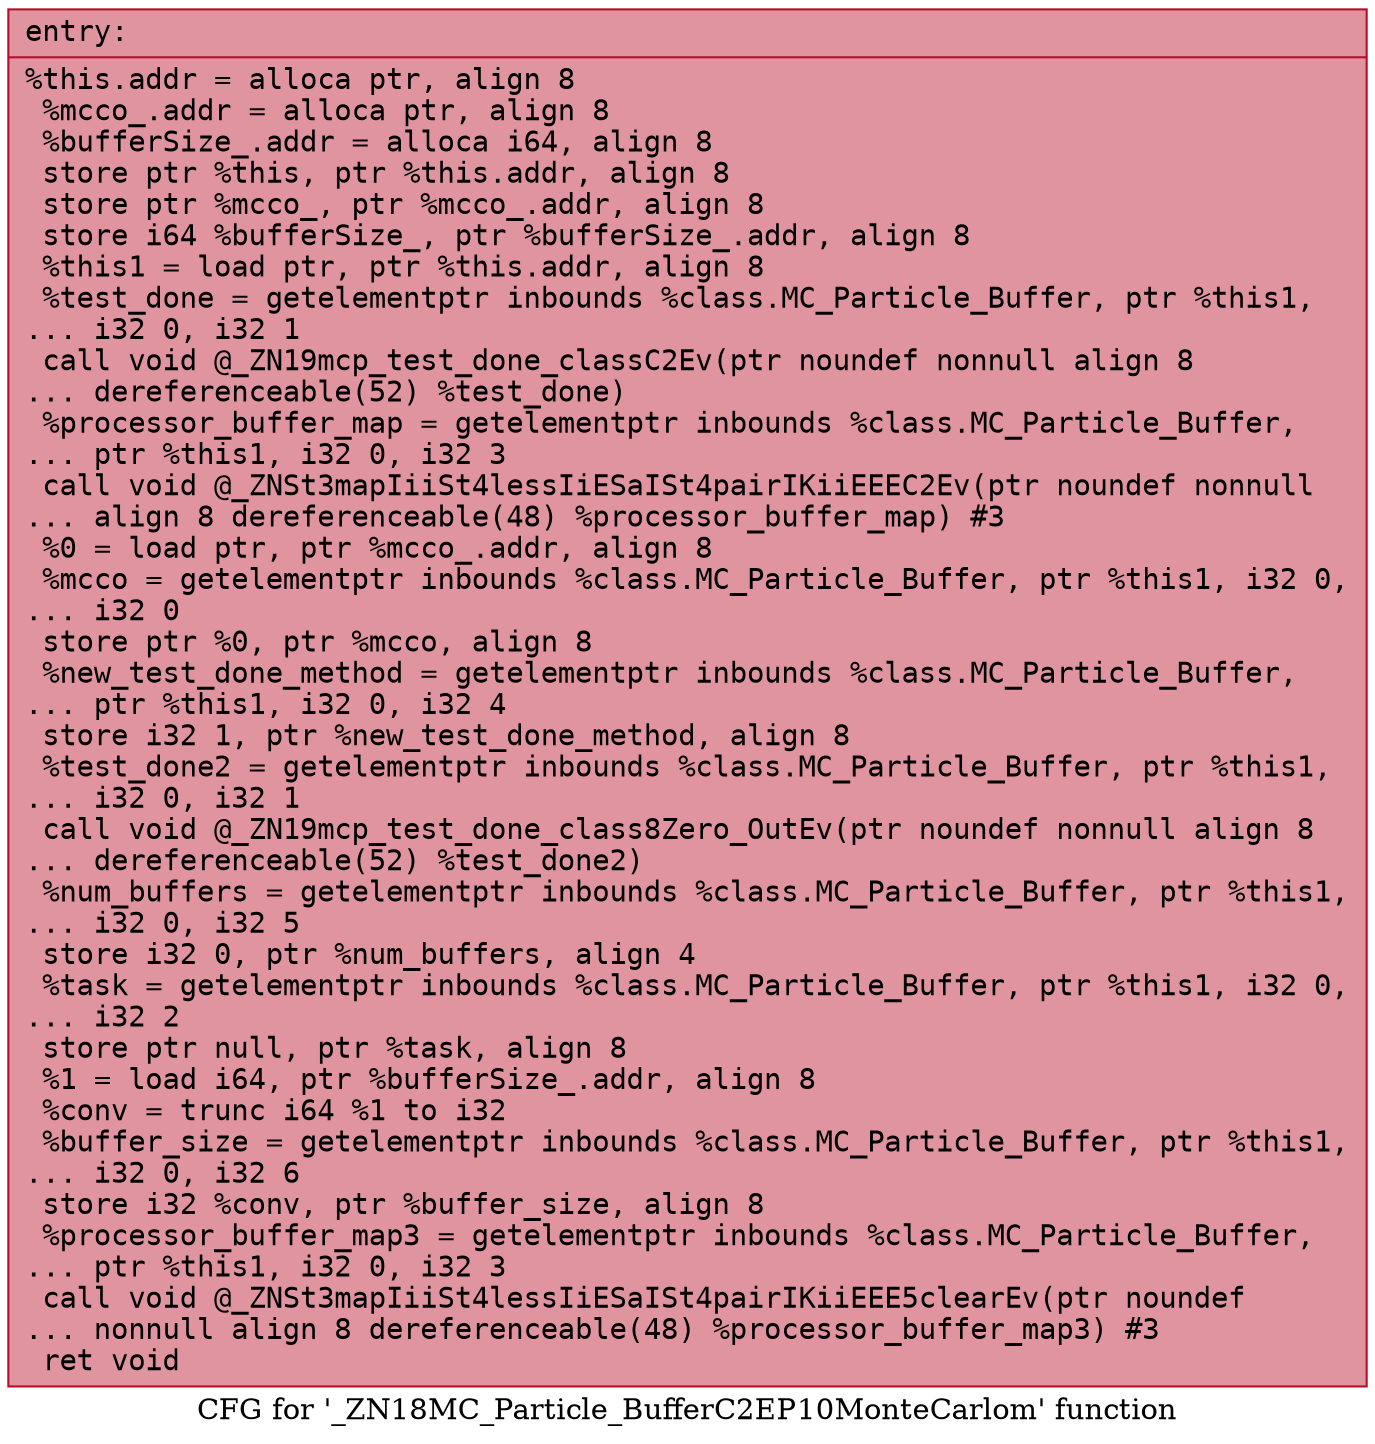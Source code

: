 digraph "CFG for '_ZN18MC_Particle_BufferC2EP10MonteCarlom' function" {
	label="CFG for '_ZN18MC_Particle_BufferC2EP10MonteCarlom' function";

	Node0x558b6944d110 [shape=record,color="#b70d28ff", style=filled, fillcolor="#b70d2870" fontname="Courier",label="{entry:\l|  %this.addr = alloca ptr, align 8\l  %mcco_.addr = alloca ptr, align 8\l  %bufferSize_.addr = alloca i64, align 8\l  store ptr %this, ptr %this.addr, align 8\l  store ptr %mcco_, ptr %mcco_.addr, align 8\l  store i64 %bufferSize_, ptr %bufferSize_.addr, align 8\l  %this1 = load ptr, ptr %this.addr, align 8\l  %test_done = getelementptr inbounds %class.MC_Particle_Buffer, ptr %this1,\l... i32 0, i32 1\l  call void @_ZN19mcp_test_done_classC2Ev(ptr noundef nonnull align 8\l... dereferenceable(52) %test_done)\l  %processor_buffer_map = getelementptr inbounds %class.MC_Particle_Buffer,\l... ptr %this1, i32 0, i32 3\l  call void @_ZNSt3mapIiiSt4lessIiESaISt4pairIKiiEEEC2Ev(ptr noundef nonnull\l... align 8 dereferenceable(48) %processor_buffer_map) #3\l  %0 = load ptr, ptr %mcco_.addr, align 8\l  %mcco = getelementptr inbounds %class.MC_Particle_Buffer, ptr %this1, i32 0,\l... i32 0\l  store ptr %0, ptr %mcco, align 8\l  %new_test_done_method = getelementptr inbounds %class.MC_Particle_Buffer,\l... ptr %this1, i32 0, i32 4\l  store i32 1, ptr %new_test_done_method, align 8\l  %test_done2 = getelementptr inbounds %class.MC_Particle_Buffer, ptr %this1,\l... i32 0, i32 1\l  call void @_ZN19mcp_test_done_class8Zero_OutEv(ptr noundef nonnull align 8\l... dereferenceable(52) %test_done2)\l  %num_buffers = getelementptr inbounds %class.MC_Particle_Buffer, ptr %this1,\l... i32 0, i32 5\l  store i32 0, ptr %num_buffers, align 4\l  %task = getelementptr inbounds %class.MC_Particle_Buffer, ptr %this1, i32 0,\l... i32 2\l  store ptr null, ptr %task, align 8\l  %1 = load i64, ptr %bufferSize_.addr, align 8\l  %conv = trunc i64 %1 to i32\l  %buffer_size = getelementptr inbounds %class.MC_Particle_Buffer, ptr %this1,\l... i32 0, i32 6\l  store i32 %conv, ptr %buffer_size, align 8\l  %processor_buffer_map3 = getelementptr inbounds %class.MC_Particle_Buffer,\l... ptr %this1, i32 0, i32 3\l  call void @_ZNSt3mapIiiSt4lessIiESaISt4pairIKiiEEE5clearEv(ptr noundef\l... nonnull align 8 dereferenceable(48) %processor_buffer_map3) #3\l  ret void\l}"];
}

